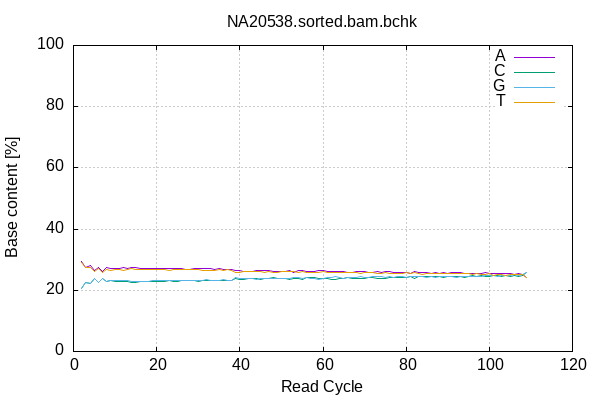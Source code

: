 
            set terminal png size 600,400 truecolor
            set output "NA20538-plots/acgt-cycles.png"
            set grid xtics ytics y2tics back lc rgb "#cccccc"
            set style line 1 linecolor rgb "green"
            set style line 2 linecolor rgb "red"
            set style line 3 linecolor rgb "black"
            set style line 4 linecolor rgb "blue"
            set style increment user
            set ylabel "Base content [%]"
            set xlabel "Read Cycle"
            set yrange [0:100]
            set title "NA20538.sorted.bam.bchk" noenhanced
            plot '-' w l ti 'A', '-' w l ti 'C', '-' w l ti 'G', '-' w l ti 'T'
        2	29.53
3	27.58
4	28.13
5	26.33
6	27.60
7	26.09
8	27.40
9	27.17
10	27.13
11	27.17
12	27.32
13	27.24
14	27.50
15	27.53
16	27.28
17	27.27
18	27.27
19	27.19
20	27.27
21	27.15
22	27.20
23	27.12
24	27.20
25	27.00
26	27.09
27	26.95
28	26.95
29	27.00
30	27.07
31	27.05
32	27.02
33	27.01
34	26.93
35	27.04
36	26.90
37	26.88
38	26.95
39	26.38
40	26.59
41	26.29
42	26.25
43	26.16
44	26.46
45	26.44
46	26.40
47	26.32
48	26.11
49	26.18
50	26.19
51	26.06
52	26.37
53	25.87
54	26.34
55	26.36
56	26.12
57	26.26
58	26.24
59	26.58
60	26.35
61	26.16
62	26.23
63	26.17
64	26.26
65	26.19
66	25.88
67	25.96
68	26.12
69	25.99
70	26.20
71	25.94
72	25.80
73	26.04
74	25.84
75	26.07
76	26.19
77	25.92
78	25.97
79	25.96
80	25.91
81	25.56
82	26.02
83	25.77
84	25.72
85	25.98
86	25.35
87	25.75
88	25.55
89	25.85
90	25.34
91	25.75
92	25.68
93	25.67
94	25.53
95	25.44
96	25.63
97	25.47
98	25.51
99	25.73
100	25.35
101	25.37
102	25.56
103	25.49
104	25.38
105	25.49
106	25.03
107	25.44
108	25.13
109	24.31
end
2	20.70
3	22.48
4	22.20
5	23.72
6	22.58
7	24.01
8	22.89
9	23.10
10	22.97
11	22.96
12	22.97
13	22.83
14	22.65
15	22.69
16	22.92
17	22.91
18	22.86
19	22.94
20	22.91
21	22.94
22	22.96
23	23.13
24	22.88
25	23.03
26	23.07
27	23.09
28	23.12
29	23.14
30	22.99
31	23.16
32	23.22
33	23.13
34	23.17
35	23.07
36	23.19
37	23.26
38	23.21
39	23.72
40	23.61
41	23.58
42	23.79
43	23.95
44	23.88
45	23.64
46	23.79
47	23.78
48	24.05
49	23.84
50	23.90
51	23.86
52	23.60
53	23.79
54	23.71
55	23.69
56	24.16
57	24.08
58	24.12
59	23.86
60	23.73
61	24.00
62	23.69
63	23.60
64	23.80
65	23.98
66	24.20
67	23.98
68	23.88
69	23.96
70	23.90
71	24.03
72	24.12
73	23.97
74	23.94
75	23.92
76	24.08
77	24.24
78	24.19
79	24.21
80	24.11
81	24.45
82	23.86
83	24.41
84	24.56
85	24.44
86	24.59
87	24.41
88	24.43
89	24.32
90	24.45
91	24.48
92	24.63
93	24.35
94	24.30
95	24.51
96	24.79
97	24.53
98	24.72
99	24.54
100	24.45
101	24.84
102	24.81
103	24.63
104	24.76
105	24.66
106	24.92
107	24.54
108	24.71
109	25.69
end
2	20.67
3	22.60
4	22.08
5	23.81
6	22.68
7	23.93
8	22.89
9	23.12
10	23.10
11	23.09
12	23.12
13	23.08
14	22.83
15	22.90
16	22.93
17	22.95
18	22.91
19	23.12
20	23.05
21	23.09
22	23.08
23	23.20
24	23.16
25	23.28
26	23.19
27	23.23
28	23.24
29	23.21
30	23.22
31	23.17
32	23.37
33	23.36
34	23.30
35	23.18
36	23.37
37	23.20
38	23.25
39	24.02
40	23.87
41	23.96
42	23.80
43	23.77
44	23.60
45	23.91
46	23.89
47	23.81
48	23.87
49	24.00
50	23.80
51	23.91
52	23.91
53	24.09
54	24.04
55	23.89
56	24.06
57	23.92
58	23.82
59	23.68
60	23.93
61	24.05
62	24.19
63	24.42
64	24.20
65	23.93
66	24.19
67	24.25
68	24.19
69	24.42
70	24.05
71	24.32
72	24.36
73	24.45
74	24.59
75	24.19
76	24.38
77	24.22
78	24.48
79	24.38
80	24.22
81	24.36
82	24.35
83	24.38
84	24.44
85	24.12
86	24.54
87	24.26
88	24.57
89	24.41
90	24.61
91	24.44
92	24.06
93	24.36
94	24.62
95	24.53
96	24.40
97	24.56
98	24.61
99	24.71
100	24.79
101	24.87
102	24.62
103	24.78
104	24.88
105	24.82
106	25.00
107	24.84
108	25.05
109	25.87
end
2	29.10
3	27.33
4	27.59
5	26.14
6	27.14
7	25.97
8	26.83
9	26.61
10	26.80
11	26.78
12	26.58
13	26.85
14	27.02
15	26.88
16	26.87
17	26.87
18	26.96
19	26.74
20	26.77
21	26.82
22	26.76
23	26.55
24	26.75
25	26.68
26	26.64
27	26.74
28	26.70
29	26.65
30	26.72
31	26.62
32	26.38
33	26.49
34	26.60
35	26.72
36	26.54
37	26.66
38	26.59
39	25.88
40	25.93
41	26.16
42	26.16
43	26.13
44	26.06
45	26.01
46	25.92
47	26.09
48	25.97
49	25.98
50	26.11
51	26.17
52	26.12
53	26.25
54	25.91
55	26.06
56	25.67
57	25.74
58	25.82
59	25.89
60	25.99
61	25.78
62	25.88
63	25.81
64	25.74
65	25.90
66	25.73
67	25.81
68	25.80
69	25.63
70	25.85
71	25.72
72	25.72
73	25.54
74	25.62
75	25.82
76	25.35
77	25.63
78	25.36
79	25.46
80	25.76
81	25.63
82	25.77
83	25.44
84	25.27
85	25.46
86	25.52
87	25.58
88	25.45
89	25.42
90	25.60
91	25.33
92	25.62
93	25.62
94	25.55
95	25.52
96	25.19
97	25.45
98	25.16
99	25.02
100	25.41
101	24.91
102	25.01
103	25.11
104	24.98
105	25.03
106	25.05
107	25.18
108	25.11
109	24.13
end
